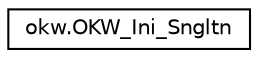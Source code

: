 digraph "Grafische Darstellung der Klassenhierarchie"
{
 // INTERACTIVE_SVG=YES
 // LATEX_PDF_SIZE
  edge [fontname="Helvetica",fontsize="10",labelfontname="Helvetica",labelfontsize="10"];
  node [fontname="Helvetica",fontsize="10",shape=record];
  rankdir="LR";
  Node0 [label="okw.OKW_Ini_Sngltn",height=0.2,width=0.4,color="black", fillcolor="white", style="filled",URL="$classokw_1_1_o_k_w___ini___sngltn.html",tooltip=" "];
}
